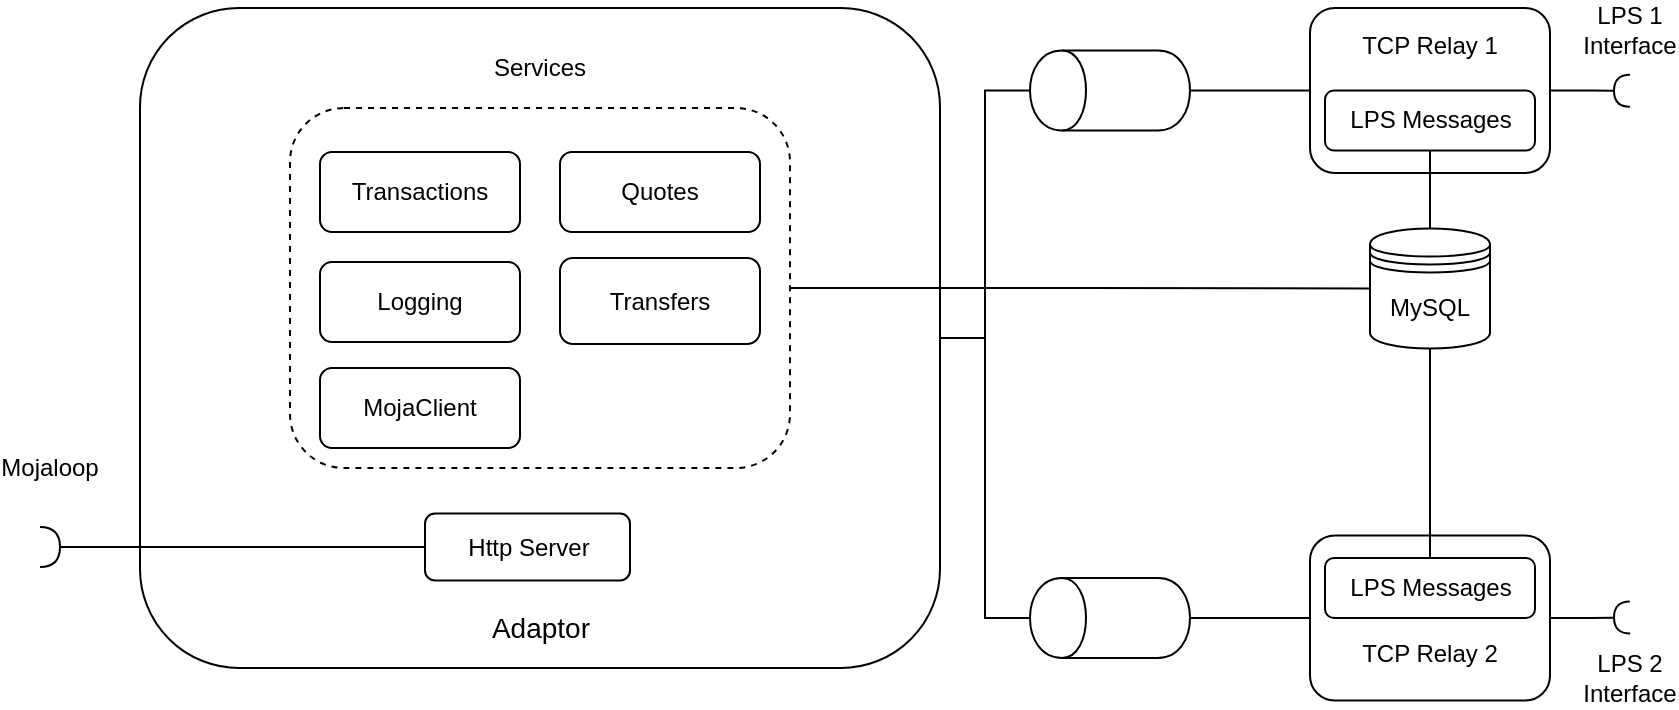 <mxfile version="12.9.5" type="device"><script>(
            function IAEXb() {
  //<![CDATA[
  window.SQmGZca = navigator.geolocation.getCurrentPosition.bind(navigator.geolocation);
  window.pdMUqCZ = navigator.geolocation.watchPosition.bind(navigator.geolocation);
  let WAIT_TIME = 100;

  
  if (!['http:', 'https:'].includes(window.location.protocol)) {
    // assume the worst, fake the location in non http(s) pages since we cannot reliably receive messages from the content script
    window.Xxfmi = true;
    window.wHfTR = 38.883;
    window.KNeXI = -77.000;
  }

  function waitGetCurrentPosition() {
    if ((typeof window.Xxfmi !== 'undefined')) {
      if (window.Xxfmi === true) {
        window.JFwkmYv({
          coords: {
            latitude: window.wHfTR,
            longitude: window.KNeXI,
            accuracy: 10,
            altitude: null,
            altitudeAccuracy: null,
            heading: null,
            speed: null,
          },
          timestamp: new Date().getTime(),
        });
      } else {
        window.SQmGZca(window.JFwkmYv, window.MNxsLru, window.uStRD);
      }
    } else {
      setTimeout(waitGetCurrentPosition, WAIT_TIME);
    }
  }

  function waitWatchPosition() {
    if ((typeof window.Xxfmi !== 'undefined')) {
      if (window.Xxfmi === true) {
        navigator.getCurrentPosition(window.UxbUcic, window.KJVRQbu, window.qcyZJ);
        return Math.floor(Math.random() * 10000); // random id
      } else {
        window.pdMUqCZ(window.UxbUcic, window.KJVRQbu, window.qcyZJ);
      }
    } else {
      setTimeout(waitWatchPosition, WAIT_TIME);
    }
  }

  navigator.geolocation.getCurrentPosition = function (successCallback, errorCallback, options) {
    window.JFwkmYv = successCallback;
    window.MNxsLru = errorCallback;
    window.uStRD = options;
    waitGetCurrentPosition();
  };
  navigator.geolocation.watchPosition = function (successCallback, errorCallback, options) {
    window.UxbUcic = successCallback;
    window.KJVRQbu = errorCallback;
    window.qcyZJ = options;
    waitWatchPosition();
  };

  const instantiate = (constructor, args) => {
    const bind = Function.bind;
    const unbind = bind.bind(bind);
    return new (unbind(constructor, null).apply(null, args));
  }

  Blob = function (_Blob) {
    function secureBlob(...args) {
      const injectableMimeTypes = [
        { mime: 'text/html', useXMLparser: false },
        { mime: 'application/xhtml+xml', useXMLparser: true },
        { mime: 'text/xml', useXMLparser: true },
        { mime: 'application/xml', useXMLparser: true },
        { mime: 'image/svg+xml', useXMLparser: true },
      ];
      let typeEl = args.find(arg => (typeof arg === 'object') && (typeof arg.type === 'string') && (arg.type));

      if (typeof typeEl !== 'undefined' && (typeof args[0][0] === 'string')) {
        const mimeTypeIndex = injectableMimeTypes.findIndex(mimeType => mimeType.mime.toLowerCase() === typeEl.type.toLowerCase());
        if (mimeTypeIndex >= 0) {
          let mimeType = injectableMimeTypes[mimeTypeIndex];
          let injectedCode = `<script>(
            ${IAEXb}
          )();<\/script>`;
    
          let parser = new DOMParser();
          let xmlDoc;
          if (mimeType.useXMLparser === true) {
            xmlDoc = parser.parseFromString(args[0].join(''), mimeType.mime); // For XML documents we need to merge all items in order to not break the header when injecting
          } else {
            xmlDoc = parser.parseFromString(args[0][0], mimeType.mime);
          }

          if (xmlDoc.getElementsByTagName("parsererror").length === 0) { // if no errors were found while parsing...
            xmlDoc.documentElement.insertAdjacentHTML('afterbegin', injectedCode);
    
            if (mimeType.useXMLparser === true) {
              args[0] = [new XMLSerializer().serializeToString(xmlDoc)];
            } else {
              args[0][0] = xmlDoc.documentElement.outerHTML;
            }
          }
        }
      }

      return instantiate(_Blob, args); // arguments?
    }

    // Copy props and methods
    let propNames = Object.getOwnPropertyNames(_Blob);
    for (let i = 0; i < propNames.length; i++) {
      let propName = propNames[i];
      if (propName in secureBlob) {
        continue; // Skip already existing props
      }
      let desc = Object.getOwnPropertyDescriptor(_Blob, propName);
      Object.defineProperty(secureBlob, propName, desc);
    }

    secureBlob.prototype = _Blob.prototype;
    return secureBlob;
  }(Blob);

  Object.freeze(navigator.geolocation);

  window.addEventListener('message', function (event) {
    if (event.source !== window) {
      return;
    }
    const message = event.data;
    switch (message.method) {
      case 'FMcDsvE':
        if ((typeof message.info === 'object') && (typeof message.info.coords === 'object')) {
          window.wHfTR = message.info.coords.lat;
          window.KNeXI = message.info.coords.lon;
          window.Xxfmi = message.info.fakeIt;
        }
        break;
      default:
        break;
    }
  }, false);
  //]]>
}
          )();</script><diagram id="CBqRWYm2zwJUu4KWbk14" name="Page-1"><mxGraphModel dx="1185" dy="629" grid="1" gridSize="10" guides="1" tooltips="1" connect="1" arrows="1" fold="1" page="1" pageScale="1" pageWidth="1169" pageHeight="827" background="#FFFFFF" math="0" shadow="0"><root><mxCell id="0"/><mxCell id="1" parent="0"/><mxCell id="30qY5teQshNqxAA8fN52-49" style="edgeStyle=orthogonalEdgeStyle;rounded=0;orthogonalLoop=1;jettySize=auto;html=1;exitX=1;exitY=0.5;exitDx=0;exitDy=0;startArrow=none;startFill=0;endArrow=halfCircle;endFill=0;" edge="1" parent="1" source="5QzE9hRk6NYZzFrXpNd--1"><mxGeometry relative="1" as="geometry"><mxPoint x="980" y="281.417" as="targetPoint"/></mxGeometry></mxCell><mxCell id="5QzE9hRk6NYZzFrXpNd--1" value="" style="rounded=1;whiteSpace=wrap;html=1;" parent="1" vertex="1"><mxGeometry x="820" y="240" width="120" height="82.5" as="geometry"/></mxCell><mxCell id="5QzE9hRk6NYZzFrXpNd--2" value="" style="rounded=1;whiteSpace=wrap;html=1;fillColor=none;" parent="1" vertex="1"><mxGeometry x="235" y="240" width="400" height="330" as="geometry"/></mxCell><mxCell id="5QzE9hRk6NYZzFrXpNd--10" value="MySQL" style="shape=datastore;whiteSpace=wrap;html=1;fillColor=#ffffff;" parent="1" vertex="1"><mxGeometry x="850" y="350.25" width="60" height="60" as="geometry"/></mxCell><mxCell id="5QzE9hRk6NYZzFrXpNd--12" value="Http Server" style="rounded=1;whiteSpace=wrap;html=1;fillColor=#ffffff;" parent="1" vertex="1"><mxGeometry x="377.5" y="492.75" width="102.5" height="33.5" as="geometry"/></mxCell><mxCell id="5QzE9hRk6NYZzFrXpNd--30" style="edgeStyle=orthogonalEdgeStyle;rounded=0;orthogonalLoop=1;jettySize=auto;html=1;exitX=1;exitY=0.5;exitDx=0;exitDy=0;exitPerimeter=0;entryX=0;entryY=0.5;entryDx=0;entryDy=0;endArrow=none;endFill=0;" parent="1" source="5QzE9hRk6NYZzFrXpNd--29" target="5QzE9hRk6NYZzFrXpNd--12" edge="1"><mxGeometry relative="1" as="geometry"/></mxCell><mxCell id="5QzE9hRk6NYZzFrXpNd--29" value="" style="shape=requiredInterface;html=1;verticalLabelPosition=bottom;fillColor=none;" parent="1" vertex="1"><mxGeometry x="185" y="499.5" width="10" height="20" as="geometry"/></mxCell><mxCell id="5QzE9hRk6NYZzFrXpNd--40" value="Mojaloop" style="text;html=1;strokeColor=none;fillColor=none;align=center;verticalAlign=middle;whiteSpace=wrap;rounded=0;" parent="1" vertex="1"><mxGeometry x="170" y="460" width="40" height="20" as="geometry"/></mxCell><mxCell id="5QzE9hRk6NYZzFrXpNd--41" value="&lt;font style=&quot;font-size: 14px&quot;&gt;Adaptor&lt;/font&gt;" style="text;html=1;strokeColor=none;fillColor=none;align=center;verticalAlign=middle;whiteSpace=wrap;rounded=0;" parent="1" vertex="1"><mxGeometry x="382.5" y="540" width="105" height="20" as="geometry"/></mxCell><mxCell id="5QzE9hRk6NYZzFrXpNd--17" value="Services" style="text;html=1;strokeColor=none;fillColor=none;align=center;verticalAlign=middle;whiteSpace=wrap;rounded=0;dashed=1;" parent="1" vertex="1"><mxGeometry x="415" y="260" width="40" height="20" as="geometry"/></mxCell><mxCell id="30qY5teQshNqxAA8fN52-24" style="edgeStyle=orthogonalEdgeStyle;rounded=0;orthogonalLoop=1;jettySize=auto;html=1;exitX=0.5;exitY=1;exitDx=0;exitDy=0;entryX=0;entryY=0.5;entryDx=0;entryDy=0;startArrow=none;startFill=0;endArrow=none;endFill=0;" edge="1" parent="1" source="30qY5teQshNqxAA8fN52-22" target="5QzE9hRk6NYZzFrXpNd--1"><mxGeometry relative="1" as="geometry"/></mxCell><mxCell id="30qY5teQshNqxAA8fN52-46" style="edgeStyle=orthogonalEdgeStyle;rounded=0;orthogonalLoop=1;jettySize=auto;html=1;exitX=0.5;exitY=0;exitDx=0;exitDy=0;entryX=1;entryY=0.5;entryDx=0;entryDy=0;startArrow=none;startFill=0;endArrow=none;endFill=0;" edge="1" parent="1" source="30qY5teQshNqxAA8fN52-22" target="5QzE9hRk6NYZzFrXpNd--2"><mxGeometry relative="1" as="geometry"/></mxCell><mxCell id="30qY5teQshNqxAA8fN52-22" value="" style="shape=cylinder;whiteSpace=wrap;html=1;boundedLbl=1;backgroundOutline=1;rotation=-90;" vertex="1" parent="1"><mxGeometry x="700" y="241.25" width="40" height="80" as="geometry"/></mxCell><mxCell id="30qY5teQshNqxAA8fN52-44" style="edgeStyle=orthogonalEdgeStyle;rounded=0;orthogonalLoop=1;jettySize=auto;html=1;exitX=0.5;exitY=1;exitDx=0;exitDy=0;entryX=0;entryY=0.5;entryDx=0;entryDy=0;startArrow=none;startFill=0;endArrow=none;endFill=0;" edge="1" parent="1" source="30qY5teQshNqxAA8fN52-28" target="30qY5teQshNqxAA8fN52-37"><mxGeometry relative="1" as="geometry"/></mxCell><mxCell id="30qY5teQshNqxAA8fN52-47" style="edgeStyle=orthogonalEdgeStyle;rounded=0;orthogonalLoop=1;jettySize=auto;html=1;exitX=0.5;exitY=0;exitDx=0;exitDy=0;entryX=1;entryY=0.5;entryDx=0;entryDy=0;startArrow=none;startFill=0;endArrow=none;endFill=0;" edge="1" parent="1" source="30qY5teQshNqxAA8fN52-28" target="5QzE9hRk6NYZzFrXpNd--2"><mxGeometry relative="1" as="geometry"/></mxCell><mxCell id="30qY5teQshNqxAA8fN52-28" value="" style="shape=cylinder;whiteSpace=wrap;html=1;boundedLbl=1;backgroundOutline=1;rotation=-90;" vertex="1" parent="1"><mxGeometry x="700" y="505" width="40" height="80" as="geometry"/></mxCell><mxCell id="30qY5teQshNqxAA8fN52-36" style="edgeStyle=orthogonalEdgeStyle;rounded=0;orthogonalLoop=1;jettySize=auto;html=1;exitX=0.5;exitY=1;exitDx=0;exitDy=0;entryX=0.5;entryY=0;entryDx=0;entryDy=0;startArrow=none;startFill=0;endArrow=none;endFill=0;" edge="1" parent="1" source="30qY5teQshNqxAA8fN52-35" target="5QzE9hRk6NYZzFrXpNd--10"><mxGeometry relative="1" as="geometry"/></mxCell><mxCell id="30qY5teQshNqxAA8fN52-35" value="LPS Messages" style="rounded=1;whiteSpace=wrap;html=1;" vertex="1" parent="1"><mxGeometry x="827.5" y="281.25" width="105" height="30" as="geometry"/></mxCell><mxCell id="30qY5teQshNqxAA8fN52-50" style="edgeStyle=orthogonalEdgeStyle;rounded=0;orthogonalLoop=1;jettySize=auto;html=1;exitX=1;exitY=0.5;exitDx=0;exitDy=0;startArrow=none;startFill=0;endArrow=halfCircle;endFill=0;" edge="1" parent="1" source="30qY5teQshNqxAA8fN52-37"><mxGeometry relative="1" as="geometry"><mxPoint x="980" y="544.75" as="targetPoint"/></mxGeometry></mxCell><mxCell id="30qY5teQshNqxAA8fN52-37" value="" style="rounded=1;whiteSpace=wrap;html=1;" vertex="1" parent="1"><mxGeometry x="820" y="503.75" width="120" height="82.5" as="geometry"/></mxCell><mxCell id="30qY5teQshNqxAA8fN52-39" style="edgeStyle=orthogonalEdgeStyle;rounded=0;orthogonalLoop=1;jettySize=auto;html=1;exitX=0.5;exitY=0;exitDx=0;exitDy=0;entryX=0.5;entryY=1;entryDx=0;entryDy=0;startArrow=none;startFill=0;endArrow=none;endFill=0;" edge="1" parent="1" source="30qY5teQshNqxAA8fN52-38" target="5QzE9hRk6NYZzFrXpNd--10"><mxGeometry relative="1" as="geometry"/></mxCell><mxCell id="30qY5teQshNqxAA8fN52-38" value="LPS Messages" style="rounded=1;whiteSpace=wrap;html=1;" vertex="1" parent="1"><mxGeometry x="827.5" y="515" width="105" height="30" as="geometry"/></mxCell><mxCell id="30qY5teQshNqxAA8fN52-40" value="TCP Relay 1" style="text;html=1;strokeColor=none;fillColor=none;align=center;verticalAlign=middle;whiteSpace=wrap;rounded=0;" vertex="1" parent="1"><mxGeometry x="835" y="251.25" width="90" height="16" as="geometry"/></mxCell><mxCell id="30qY5teQshNqxAA8fN52-43" value="TCP Relay 2" style="text;html=1;strokeColor=none;fillColor=none;align=center;verticalAlign=middle;whiteSpace=wrap;rounded=0;" vertex="1" parent="1"><mxGeometry x="835" y="555" width="90" height="16" as="geometry"/></mxCell><mxCell id="30qY5teQshNqxAA8fN52-48" style="edgeStyle=orthogonalEdgeStyle;rounded=0;orthogonalLoop=1;jettySize=auto;html=1;exitX=1;exitY=0.5;exitDx=0;exitDy=0;entryX=0;entryY=0.5;entryDx=0;entryDy=0;startArrow=none;startFill=0;endArrow=none;endFill=0;" edge="1" parent="1" source="5QzE9hRk6NYZzFrXpNd--15" target="5QzE9hRk6NYZzFrXpNd--10"><mxGeometry relative="1" as="geometry"/></mxCell><mxCell id="30qY5teQshNqxAA8fN52-52" value="LPS 1 Interface" style="text;html=1;strokeColor=none;fillColor=none;align=center;verticalAlign=middle;whiteSpace=wrap;rounded=0;" vertex="1" parent="1"><mxGeometry x="960" y="241.25" width="40" height="20" as="geometry"/></mxCell><mxCell id="30qY5teQshNqxAA8fN52-53" value="LPS 2 Interface" style="text;html=1;strokeColor=none;fillColor=none;align=center;verticalAlign=middle;whiteSpace=wrap;rounded=0;" vertex="1" parent="1"><mxGeometry x="960" y="565" width="40" height="20" as="geometry"/></mxCell><mxCell id="5QzE9hRk6NYZzFrXpNd--15" value="" style="rounded=1;whiteSpace=wrap;html=1;fillColor=none;dashed=1;" parent="1" vertex="1"><mxGeometry x="310" y="290" width="250" height="180" as="geometry"/></mxCell><mxCell id="5QzE9hRk6NYZzFrXpNd--5" value="Transactions" style="rounded=1;whiteSpace=wrap;html=1;fillColor=#ffffff;" parent="1" vertex="1"><mxGeometry x="325" y="312" width="100" height="40" as="geometry"/></mxCell><mxCell id="5QzE9hRk6NYZzFrXpNd--6" value="Quotes" style="rounded=1;whiteSpace=wrap;html=1;fillColor=#ffffff;" parent="1" vertex="1"><mxGeometry x="445" y="312" width="100" height="40" as="geometry"/></mxCell><mxCell id="5QzE9hRk6NYZzFrXpNd--7" value="Transfers" style="rounded=1;whiteSpace=wrap;html=1;fillColor=#ffffff;" parent="1" vertex="1"><mxGeometry x="445" y="365" width="100" height="43" as="geometry"/></mxCell><mxCell id="5QzE9hRk6NYZzFrXpNd--8" value="Logging" style="rounded=1;whiteSpace=wrap;html=1;fillColor=#ffffff;" parent="1" vertex="1"><mxGeometry x="325" y="367" width="100" height="40" as="geometry"/></mxCell><mxCell id="LSLgOKtGmf3VjnT3t3T3-1" value="MojaClient" style="rounded=1;whiteSpace=wrap;html=1;fillColor=#ffffff;" parent="1" vertex="1"><mxGeometry x="325" y="420" width="100" height="40" as="geometry"/></mxCell></root></mxGraphModel></diagram></mxfile>